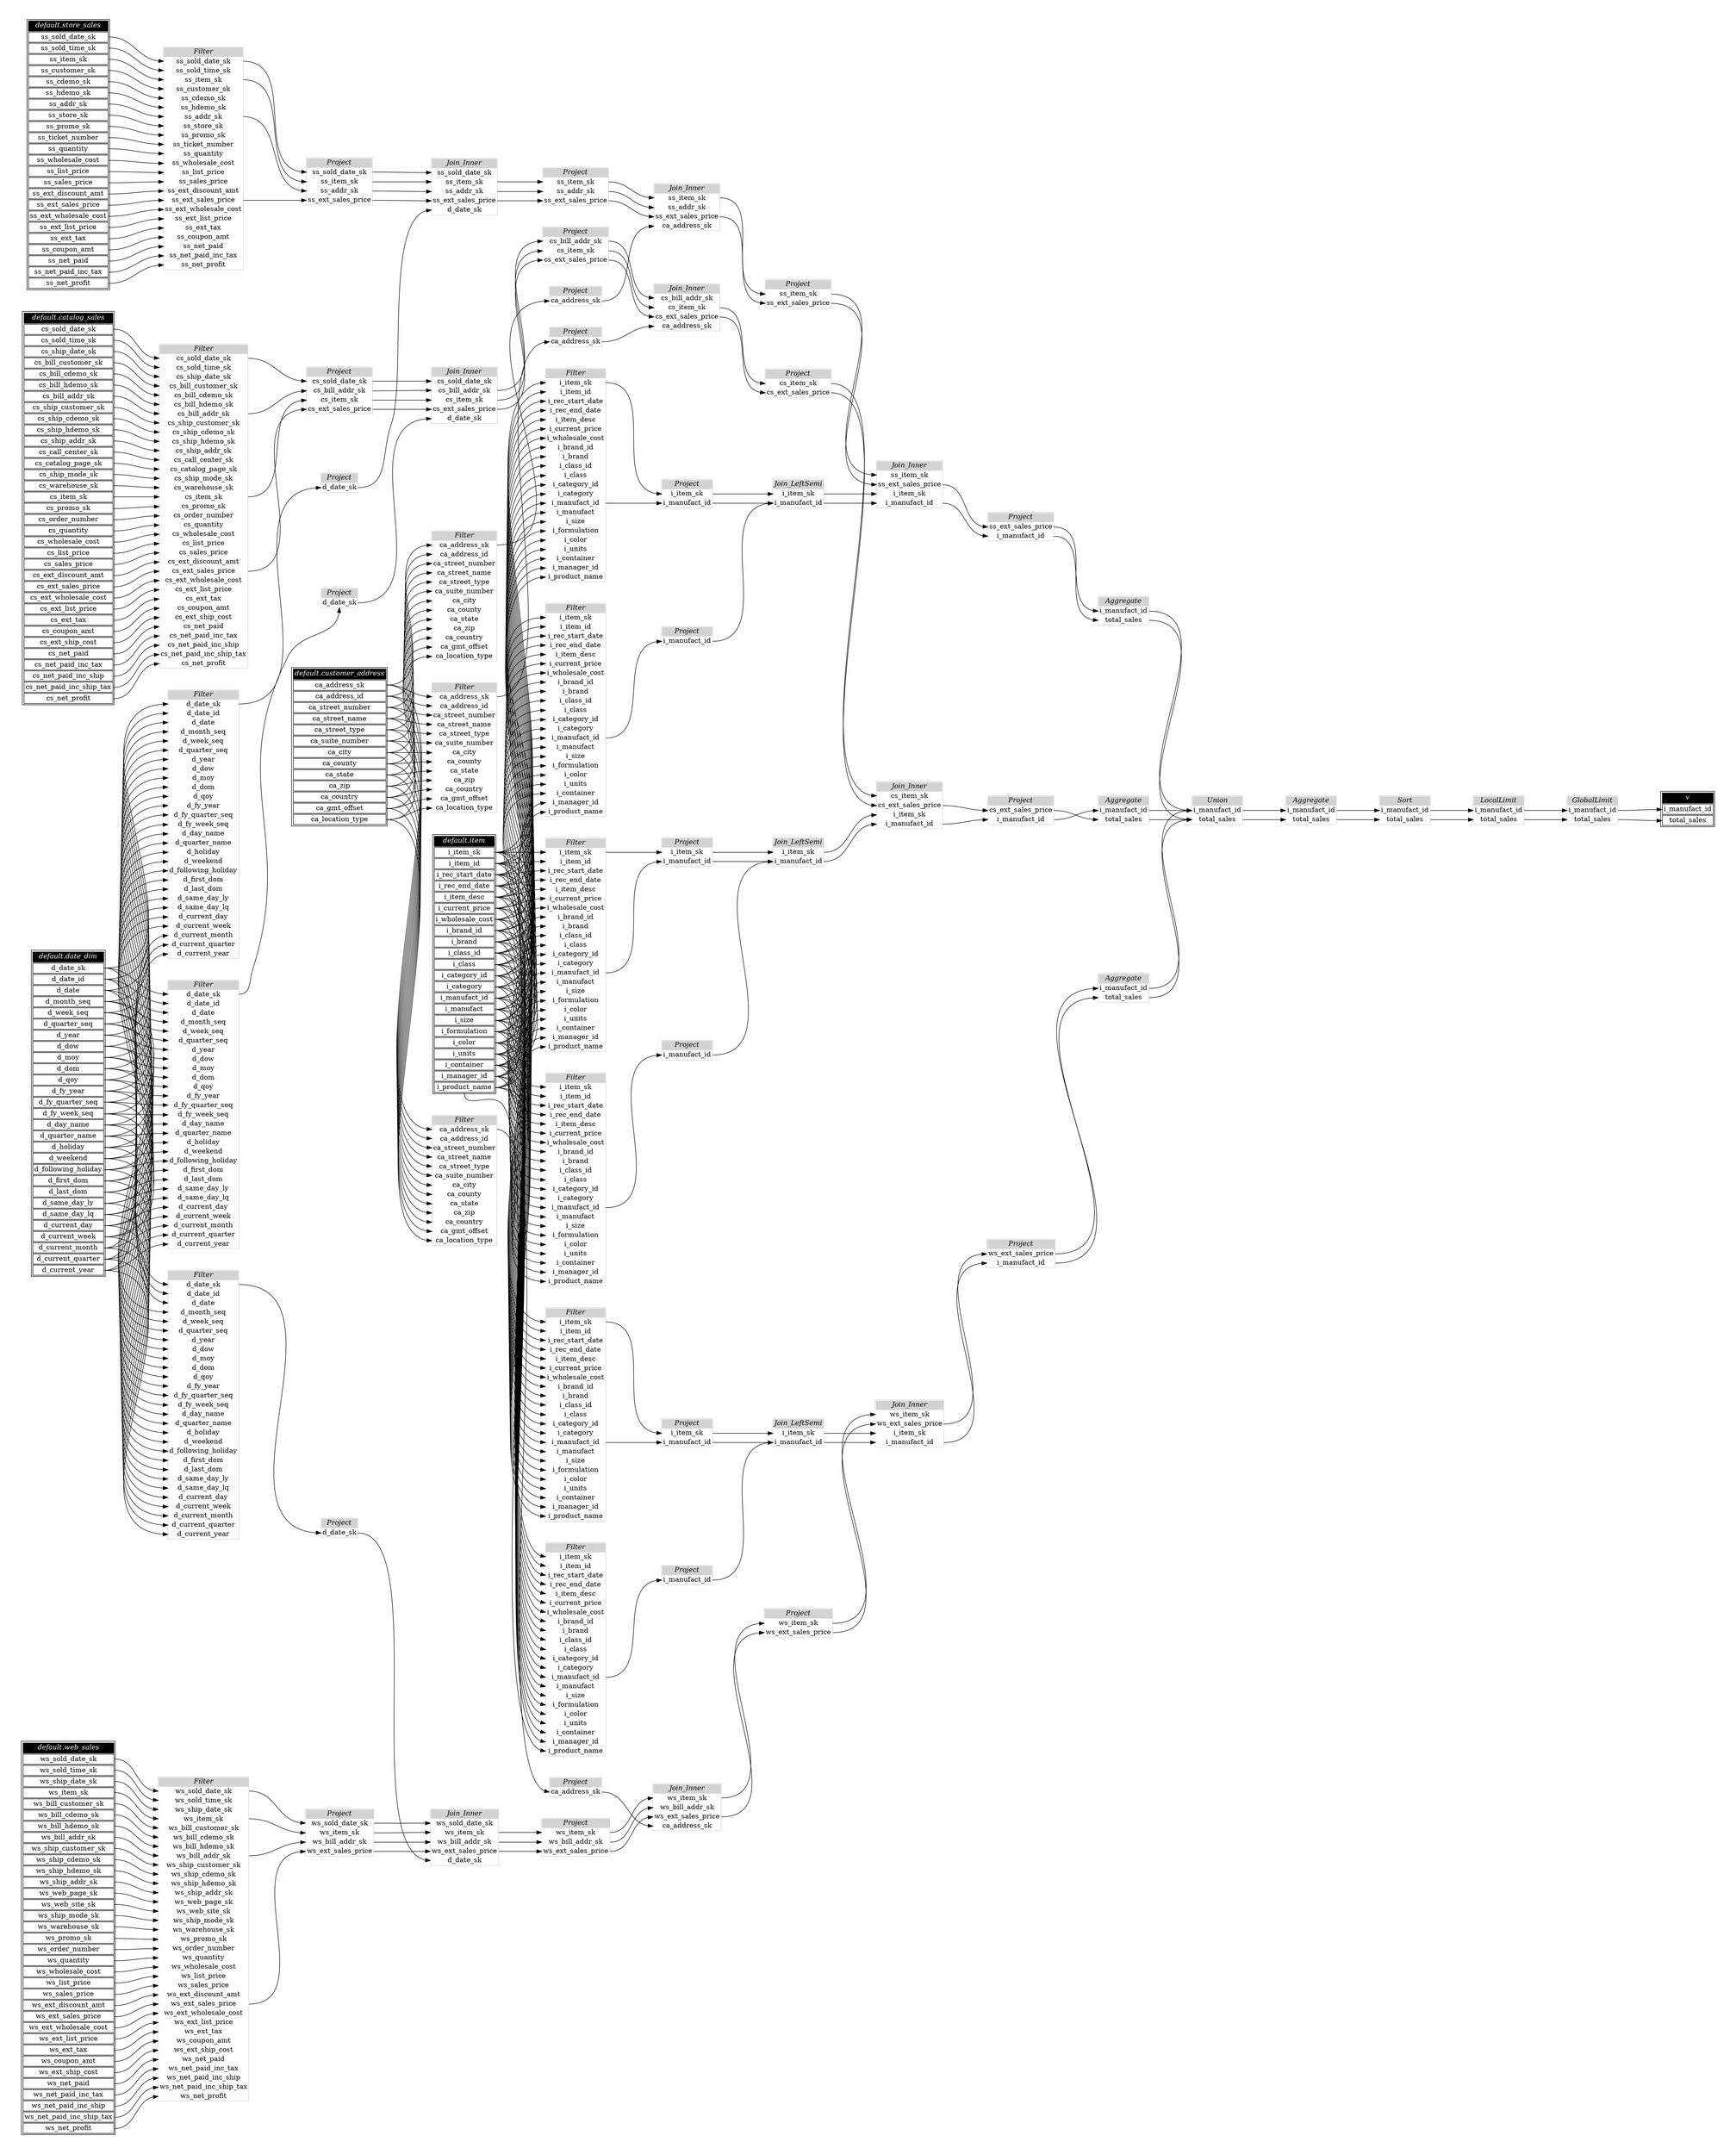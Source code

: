 // Automatically generated by TPCDSFlowTestSuite


digraph {
  graph [pad="0.5" nodesep="0.5" ranksep="1" fontname="Helvetica" rankdir=LR];
  node [shape=plaintext]

  
"Aggregate_299249b" [label=<
<table color="lightgray" border="1" cellborder="0" cellspacing="0">
  <tr><td bgcolor="lightgray" port="nodeName"><i>Aggregate</i></td></tr>
  <tr><td port="0">i_manufact_id</td></tr>
<tr><td port="1">total_sales</td></tr>
</table>>];
     

"Aggregate_4a608fe" [label=<
<table color="lightgray" border="1" cellborder="0" cellspacing="0">
  <tr><td bgcolor="lightgray" port="nodeName"><i>Aggregate</i></td></tr>
  <tr><td port="0">i_manufact_id</td></tr>
<tr><td port="1">total_sales</td></tr>
</table>>];
     

"Aggregate_63715cb" [label=<
<table color="lightgray" border="1" cellborder="0" cellspacing="0">
  <tr><td bgcolor="lightgray" port="nodeName"><i>Aggregate</i></td></tr>
  <tr><td port="0">i_manufact_id</td></tr>
<tr><td port="1">total_sales</td></tr>
</table>>];
     

"Aggregate_6eb075a" [label=<
<table color="lightgray" border="1" cellborder="0" cellspacing="0">
  <tr><td bgcolor="lightgray" port="nodeName"><i>Aggregate</i></td></tr>
  <tr><td port="0">i_manufact_id</td></tr>
<tr><td port="1">total_sales</td></tr>
</table>>];
     

"Filter_1eed784" [label=<
<table color="lightgray" border="1" cellborder="0" cellspacing="0">
  <tr><td bgcolor="lightgray" port="nodeName"><i>Filter</i></td></tr>
  <tr><td port="0">d_date_sk</td></tr>
<tr><td port="1">d_date_id</td></tr>
<tr><td port="2">d_date</td></tr>
<tr><td port="3">d_month_seq</td></tr>
<tr><td port="4">d_week_seq</td></tr>
<tr><td port="5">d_quarter_seq</td></tr>
<tr><td port="6">d_year</td></tr>
<tr><td port="7">d_dow</td></tr>
<tr><td port="8">d_moy</td></tr>
<tr><td port="9">d_dom</td></tr>
<tr><td port="10">d_qoy</td></tr>
<tr><td port="11">d_fy_year</td></tr>
<tr><td port="12">d_fy_quarter_seq</td></tr>
<tr><td port="13">d_fy_week_seq</td></tr>
<tr><td port="14">d_day_name</td></tr>
<tr><td port="15">d_quarter_name</td></tr>
<tr><td port="16">d_holiday</td></tr>
<tr><td port="17">d_weekend</td></tr>
<tr><td port="18">d_following_holiday</td></tr>
<tr><td port="19">d_first_dom</td></tr>
<tr><td port="20">d_last_dom</td></tr>
<tr><td port="21">d_same_day_ly</td></tr>
<tr><td port="22">d_same_day_lq</td></tr>
<tr><td port="23">d_current_day</td></tr>
<tr><td port="24">d_current_week</td></tr>
<tr><td port="25">d_current_month</td></tr>
<tr><td port="26">d_current_quarter</td></tr>
<tr><td port="27">d_current_year</td></tr>
</table>>];
     

"Filter_348a4cf" [label=<
<table color="lightgray" border="1" cellborder="0" cellspacing="0">
  <tr><td bgcolor="lightgray" port="nodeName"><i>Filter</i></td></tr>
  <tr><td port="0">i_item_sk</td></tr>
<tr><td port="1">i_item_id</td></tr>
<tr><td port="2">i_rec_start_date</td></tr>
<tr><td port="3">i_rec_end_date</td></tr>
<tr><td port="4">i_item_desc</td></tr>
<tr><td port="5">i_current_price</td></tr>
<tr><td port="6">i_wholesale_cost</td></tr>
<tr><td port="7">i_brand_id</td></tr>
<tr><td port="8">i_brand</td></tr>
<tr><td port="9">i_class_id</td></tr>
<tr><td port="10">i_class</td></tr>
<tr><td port="11">i_category_id</td></tr>
<tr><td port="12">i_category</td></tr>
<tr><td port="13">i_manufact_id</td></tr>
<tr><td port="14">i_manufact</td></tr>
<tr><td port="15">i_size</td></tr>
<tr><td port="16">i_formulation</td></tr>
<tr><td port="17">i_color</td></tr>
<tr><td port="18">i_units</td></tr>
<tr><td port="19">i_container</td></tr>
<tr><td port="20">i_manager_id</td></tr>
<tr><td port="21">i_product_name</td></tr>
</table>>];
     

"Filter_3fb9ca6" [label=<
<table color="lightgray" border="1" cellborder="0" cellspacing="0">
  <tr><td bgcolor="lightgray" port="nodeName"><i>Filter</i></td></tr>
  <tr><td port="0">ws_sold_date_sk</td></tr>
<tr><td port="1">ws_sold_time_sk</td></tr>
<tr><td port="2">ws_ship_date_sk</td></tr>
<tr><td port="3">ws_item_sk</td></tr>
<tr><td port="4">ws_bill_customer_sk</td></tr>
<tr><td port="5">ws_bill_cdemo_sk</td></tr>
<tr><td port="6">ws_bill_hdemo_sk</td></tr>
<tr><td port="7">ws_bill_addr_sk</td></tr>
<tr><td port="8">ws_ship_customer_sk</td></tr>
<tr><td port="9">ws_ship_cdemo_sk</td></tr>
<tr><td port="10">ws_ship_hdemo_sk</td></tr>
<tr><td port="11">ws_ship_addr_sk</td></tr>
<tr><td port="12">ws_web_page_sk</td></tr>
<tr><td port="13">ws_web_site_sk</td></tr>
<tr><td port="14">ws_ship_mode_sk</td></tr>
<tr><td port="15">ws_warehouse_sk</td></tr>
<tr><td port="16">ws_promo_sk</td></tr>
<tr><td port="17">ws_order_number</td></tr>
<tr><td port="18">ws_quantity</td></tr>
<tr><td port="19">ws_wholesale_cost</td></tr>
<tr><td port="20">ws_list_price</td></tr>
<tr><td port="21">ws_sales_price</td></tr>
<tr><td port="22">ws_ext_discount_amt</td></tr>
<tr><td port="23">ws_ext_sales_price</td></tr>
<tr><td port="24">ws_ext_wholesale_cost</td></tr>
<tr><td port="25">ws_ext_list_price</td></tr>
<tr><td port="26">ws_ext_tax</td></tr>
<tr><td port="27">ws_coupon_amt</td></tr>
<tr><td port="28">ws_ext_ship_cost</td></tr>
<tr><td port="29">ws_net_paid</td></tr>
<tr><td port="30">ws_net_paid_inc_tax</td></tr>
<tr><td port="31">ws_net_paid_inc_ship</td></tr>
<tr><td port="32">ws_net_paid_inc_ship_tax</td></tr>
<tr><td port="33">ws_net_profit</td></tr>
</table>>];
     

"Filter_6019820" [label=<
<table color="lightgray" border="1" cellborder="0" cellspacing="0">
  <tr><td bgcolor="lightgray" port="nodeName"><i>Filter</i></td></tr>
  <tr><td port="0">d_date_sk</td></tr>
<tr><td port="1">d_date_id</td></tr>
<tr><td port="2">d_date</td></tr>
<tr><td port="3">d_month_seq</td></tr>
<tr><td port="4">d_week_seq</td></tr>
<tr><td port="5">d_quarter_seq</td></tr>
<tr><td port="6">d_year</td></tr>
<tr><td port="7">d_dow</td></tr>
<tr><td port="8">d_moy</td></tr>
<tr><td port="9">d_dom</td></tr>
<tr><td port="10">d_qoy</td></tr>
<tr><td port="11">d_fy_year</td></tr>
<tr><td port="12">d_fy_quarter_seq</td></tr>
<tr><td port="13">d_fy_week_seq</td></tr>
<tr><td port="14">d_day_name</td></tr>
<tr><td port="15">d_quarter_name</td></tr>
<tr><td port="16">d_holiday</td></tr>
<tr><td port="17">d_weekend</td></tr>
<tr><td port="18">d_following_holiday</td></tr>
<tr><td port="19">d_first_dom</td></tr>
<tr><td port="20">d_last_dom</td></tr>
<tr><td port="21">d_same_day_ly</td></tr>
<tr><td port="22">d_same_day_lq</td></tr>
<tr><td port="23">d_current_day</td></tr>
<tr><td port="24">d_current_week</td></tr>
<tr><td port="25">d_current_month</td></tr>
<tr><td port="26">d_current_quarter</td></tr>
<tr><td port="27">d_current_year</td></tr>
</table>>];
     

"Filter_761e907" [label=<
<table color="lightgray" border="1" cellborder="0" cellspacing="0">
  <tr><td bgcolor="lightgray" port="nodeName"><i>Filter</i></td></tr>
  <tr><td port="0">ca_address_sk</td></tr>
<tr><td port="1">ca_address_id</td></tr>
<tr><td port="2">ca_street_number</td></tr>
<tr><td port="3">ca_street_name</td></tr>
<tr><td port="4">ca_street_type</td></tr>
<tr><td port="5">ca_suite_number</td></tr>
<tr><td port="6">ca_city</td></tr>
<tr><td port="7">ca_county</td></tr>
<tr><td port="8">ca_state</td></tr>
<tr><td port="9">ca_zip</td></tr>
<tr><td port="10">ca_country</td></tr>
<tr><td port="11">ca_gmt_offset</td></tr>
<tr><td port="12">ca_location_type</td></tr>
</table>>];
     

"Filter_7af89ec" [label=<
<table color="lightgray" border="1" cellborder="0" cellspacing="0">
  <tr><td bgcolor="lightgray" port="nodeName"><i>Filter</i></td></tr>
  <tr><td port="0">i_item_sk</td></tr>
<tr><td port="1">i_item_id</td></tr>
<tr><td port="2">i_rec_start_date</td></tr>
<tr><td port="3">i_rec_end_date</td></tr>
<tr><td port="4">i_item_desc</td></tr>
<tr><td port="5">i_current_price</td></tr>
<tr><td port="6">i_wholesale_cost</td></tr>
<tr><td port="7">i_brand_id</td></tr>
<tr><td port="8">i_brand</td></tr>
<tr><td port="9">i_class_id</td></tr>
<tr><td port="10">i_class</td></tr>
<tr><td port="11">i_category_id</td></tr>
<tr><td port="12">i_category</td></tr>
<tr><td port="13">i_manufact_id</td></tr>
<tr><td port="14">i_manufact</td></tr>
<tr><td port="15">i_size</td></tr>
<tr><td port="16">i_formulation</td></tr>
<tr><td port="17">i_color</td></tr>
<tr><td port="18">i_units</td></tr>
<tr><td port="19">i_container</td></tr>
<tr><td port="20">i_manager_id</td></tr>
<tr><td port="21">i_product_name</td></tr>
</table>>];
     

"Filter_8fd1425" [label=<
<table color="lightgray" border="1" cellborder="0" cellspacing="0">
  <tr><td bgcolor="lightgray" port="nodeName"><i>Filter</i></td></tr>
  <tr><td port="0">d_date_sk</td></tr>
<tr><td port="1">d_date_id</td></tr>
<tr><td port="2">d_date</td></tr>
<tr><td port="3">d_month_seq</td></tr>
<tr><td port="4">d_week_seq</td></tr>
<tr><td port="5">d_quarter_seq</td></tr>
<tr><td port="6">d_year</td></tr>
<tr><td port="7">d_dow</td></tr>
<tr><td port="8">d_moy</td></tr>
<tr><td port="9">d_dom</td></tr>
<tr><td port="10">d_qoy</td></tr>
<tr><td port="11">d_fy_year</td></tr>
<tr><td port="12">d_fy_quarter_seq</td></tr>
<tr><td port="13">d_fy_week_seq</td></tr>
<tr><td port="14">d_day_name</td></tr>
<tr><td port="15">d_quarter_name</td></tr>
<tr><td port="16">d_holiday</td></tr>
<tr><td port="17">d_weekend</td></tr>
<tr><td port="18">d_following_holiday</td></tr>
<tr><td port="19">d_first_dom</td></tr>
<tr><td port="20">d_last_dom</td></tr>
<tr><td port="21">d_same_day_ly</td></tr>
<tr><td port="22">d_same_day_lq</td></tr>
<tr><td port="23">d_current_day</td></tr>
<tr><td port="24">d_current_week</td></tr>
<tr><td port="25">d_current_month</td></tr>
<tr><td port="26">d_current_quarter</td></tr>
<tr><td port="27">d_current_year</td></tr>
</table>>];
     

"Filter_bac3709" [label=<
<table color="lightgray" border="1" cellborder="0" cellspacing="0">
  <tr><td bgcolor="lightgray" port="nodeName"><i>Filter</i></td></tr>
  <tr><td port="0">i_item_sk</td></tr>
<tr><td port="1">i_item_id</td></tr>
<tr><td port="2">i_rec_start_date</td></tr>
<tr><td port="3">i_rec_end_date</td></tr>
<tr><td port="4">i_item_desc</td></tr>
<tr><td port="5">i_current_price</td></tr>
<tr><td port="6">i_wholesale_cost</td></tr>
<tr><td port="7">i_brand_id</td></tr>
<tr><td port="8">i_brand</td></tr>
<tr><td port="9">i_class_id</td></tr>
<tr><td port="10">i_class</td></tr>
<tr><td port="11">i_category_id</td></tr>
<tr><td port="12">i_category</td></tr>
<tr><td port="13">i_manufact_id</td></tr>
<tr><td port="14">i_manufact</td></tr>
<tr><td port="15">i_size</td></tr>
<tr><td port="16">i_formulation</td></tr>
<tr><td port="17">i_color</td></tr>
<tr><td port="18">i_units</td></tr>
<tr><td port="19">i_container</td></tr>
<tr><td port="20">i_manager_id</td></tr>
<tr><td port="21">i_product_name</td></tr>
</table>>];
     

"Filter_c43e448" [label=<
<table color="lightgray" border="1" cellborder="0" cellspacing="0">
  <tr><td bgcolor="lightgray" port="nodeName"><i>Filter</i></td></tr>
  <tr><td port="0">cs_sold_date_sk</td></tr>
<tr><td port="1">cs_sold_time_sk</td></tr>
<tr><td port="2">cs_ship_date_sk</td></tr>
<tr><td port="3">cs_bill_customer_sk</td></tr>
<tr><td port="4">cs_bill_cdemo_sk</td></tr>
<tr><td port="5">cs_bill_hdemo_sk</td></tr>
<tr><td port="6">cs_bill_addr_sk</td></tr>
<tr><td port="7">cs_ship_customer_sk</td></tr>
<tr><td port="8">cs_ship_cdemo_sk</td></tr>
<tr><td port="9">cs_ship_hdemo_sk</td></tr>
<tr><td port="10">cs_ship_addr_sk</td></tr>
<tr><td port="11">cs_call_center_sk</td></tr>
<tr><td port="12">cs_catalog_page_sk</td></tr>
<tr><td port="13">cs_ship_mode_sk</td></tr>
<tr><td port="14">cs_warehouse_sk</td></tr>
<tr><td port="15">cs_item_sk</td></tr>
<tr><td port="16">cs_promo_sk</td></tr>
<tr><td port="17">cs_order_number</td></tr>
<tr><td port="18">cs_quantity</td></tr>
<tr><td port="19">cs_wholesale_cost</td></tr>
<tr><td port="20">cs_list_price</td></tr>
<tr><td port="21">cs_sales_price</td></tr>
<tr><td port="22">cs_ext_discount_amt</td></tr>
<tr><td port="23">cs_ext_sales_price</td></tr>
<tr><td port="24">cs_ext_wholesale_cost</td></tr>
<tr><td port="25">cs_ext_list_price</td></tr>
<tr><td port="26">cs_ext_tax</td></tr>
<tr><td port="27">cs_coupon_amt</td></tr>
<tr><td port="28">cs_ext_ship_cost</td></tr>
<tr><td port="29">cs_net_paid</td></tr>
<tr><td port="30">cs_net_paid_inc_tax</td></tr>
<tr><td port="31">cs_net_paid_inc_ship</td></tr>
<tr><td port="32">cs_net_paid_inc_ship_tax</td></tr>
<tr><td port="33">cs_net_profit</td></tr>
</table>>];
     

"Filter_c553f48" [label=<
<table color="lightgray" border="1" cellborder="0" cellspacing="0">
  <tr><td bgcolor="lightgray" port="nodeName"><i>Filter</i></td></tr>
  <tr><td port="0">i_item_sk</td></tr>
<tr><td port="1">i_item_id</td></tr>
<tr><td port="2">i_rec_start_date</td></tr>
<tr><td port="3">i_rec_end_date</td></tr>
<tr><td port="4">i_item_desc</td></tr>
<tr><td port="5">i_current_price</td></tr>
<tr><td port="6">i_wholesale_cost</td></tr>
<tr><td port="7">i_brand_id</td></tr>
<tr><td port="8">i_brand</td></tr>
<tr><td port="9">i_class_id</td></tr>
<tr><td port="10">i_class</td></tr>
<tr><td port="11">i_category_id</td></tr>
<tr><td port="12">i_category</td></tr>
<tr><td port="13">i_manufact_id</td></tr>
<tr><td port="14">i_manufact</td></tr>
<tr><td port="15">i_size</td></tr>
<tr><td port="16">i_formulation</td></tr>
<tr><td port="17">i_color</td></tr>
<tr><td port="18">i_units</td></tr>
<tr><td port="19">i_container</td></tr>
<tr><td port="20">i_manager_id</td></tr>
<tr><td port="21">i_product_name</td></tr>
</table>>];
     

"Filter_c970986" [label=<
<table color="lightgray" border="1" cellborder="0" cellspacing="0">
  <tr><td bgcolor="lightgray" port="nodeName"><i>Filter</i></td></tr>
  <tr><td port="0">i_item_sk</td></tr>
<tr><td port="1">i_item_id</td></tr>
<tr><td port="2">i_rec_start_date</td></tr>
<tr><td port="3">i_rec_end_date</td></tr>
<tr><td port="4">i_item_desc</td></tr>
<tr><td port="5">i_current_price</td></tr>
<tr><td port="6">i_wholesale_cost</td></tr>
<tr><td port="7">i_brand_id</td></tr>
<tr><td port="8">i_brand</td></tr>
<tr><td port="9">i_class_id</td></tr>
<tr><td port="10">i_class</td></tr>
<tr><td port="11">i_category_id</td></tr>
<tr><td port="12">i_category</td></tr>
<tr><td port="13">i_manufact_id</td></tr>
<tr><td port="14">i_manufact</td></tr>
<tr><td port="15">i_size</td></tr>
<tr><td port="16">i_formulation</td></tr>
<tr><td port="17">i_color</td></tr>
<tr><td port="18">i_units</td></tr>
<tr><td port="19">i_container</td></tr>
<tr><td port="20">i_manager_id</td></tr>
<tr><td port="21">i_product_name</td></tr>
</table>>];
     

"Filter_cf7aa7f" [label=<
<table color="lightgray" border="1" cellborder="0" cellspacing="0">
  <tr><td bgcolor="lightgray" port="nodeName"><i>Filter</i></td></tr>
  <tr><td port="0">ss_sold_date_sk</td></tr>
<tr><td port="1">ss_sold_time_sk</td></tr>
<tr><td port="2">ss_item_sk</td></tr>
<tr><td port="3">ss_customer_sk</td></tr>
<tr><td port="4">ss_cdemo_sk</td></tr>
<tr><td port="5">ss_hdemo_sk</td></tr>
<tr><td port="6">ss_addr_sk</td></tr>
<tr><td port="7">ss_store_sk</td></tr>
<tr><td port="8">ss_promo_sk</td></tr>
<tr><td port="9">ss_ticket_number</td></tr>
<tr><td port="10">ss_quantity</td></tr>
<tr><td port="11">ss_wholesale_cost</td></tr>
<tr><td port="12">ss_list_price</td></tr>
<tr><td port="13">ss_sales_price</td></tr>
<tr><td port="14">ss_ext_discount_amt</td></tr>
<tr><td port="15">ss_ext_sales_price</td></tr>
<tr><td port="16">ss_ext_wholesale_cost</td></tr>
<tr><td port="17">ss_ext_list_price</td></tr>
<tr><td port="18">ss_ext_tax</td></tr>
<tr><td port="19">ss_coupon_amt</td></tr>
<tr><td port="20">ss_net_paid</td></tr>
<tr><td port="21">ss_net_paid_inc_tax</td></tr>
<tr><td port="22">ss_net_profit</td></tr>
</table>>];
     

"Filter_db0778c" [label=<
<table color="lightgray" border="1" cellborder="0" cellspacing="0">
  <tr><td bgcolor="lightgray" port="nodeName"><i>Filter</i></td></tr>
  <tr><td port="0">ca_address_sk</td></tr>
<tr><td port="1">ca_address_id</td></tr>
<tr><td port="2">ca_street_number</td></tr>
<tr><td port="3">ca_street_name</td></tr>
<tr><td port="4">ca_street_type</td></tr>
<tr><td port="5">ca_suite_number</td></tr>
<tr><td port="6">ca_city</td></tr>
<tr><td port="7">ca_county</td></tr>
<tr><td port="8">ca_state</td></tr>
<tr><td port="9">ca_zip</td></tr>
<tr><td port="10">ca_country</td></tr>
<tr><td port="11">ca_gmt_offset</td></tr>
<tr><td port="12">ca_location_type</td></tr>
</table>>];
     

"Filter_e0be1e2" [label=<
<table color="lightgray" border="1" cellborder="0" cellspacing="0">
  <tr><td bgcolor="lightgray" port="nodeName"><i>Filter</i></td></tr>
  <tr><td port="0">ca_address_sk</td></tr>
<tr><td port="1">ca_address_id</td></tr>
<tr><td port="2">ca_street_number</td></tr>
<tr><td port="3">ca_street_name</td></tr>
<tr><td port="4">ca_street_type</td></tr>
<tr><td port="5">ca_suite_number</td></tr>
<tr><td port="6">ca_city</td></tr>
<tr><td port="7">ca_county</td></tr>
<tr><td port="8">ca_state</td></tr>
<tr><td port="9">ca_zip</td></tr>
<tr><td port="10">ca_country</td></tr>
<tr><td port="11">ca_gmt_offset</td></tr>
<tr><td port="12">ca_location_type</td></tr>
</table>>];
     

"Filter_eb661f8" [label=<
<table color="lightgray" border="1" cellborder="0" cellspacing="0">
  <tr><td bgcolor="lightgray" port="nodeName"><i>Filter</i></td></tr>
  <tr><td port="0">i_item_sk</td></tr>
<tr><td port="1">i_item_id</td></tr>
<tr><td port="2">i_rec_start_date</td></tr>
<tr><td port="3">i_rec_end_date</td></tr>
<tr><td port="4">i_item_desc</td></tr>
<tr><td port="5">i_current_price</td></tr>
<tr><td port="6">i_wholesale_cost</td></tr>
<tr><td port="7">i_brand_id</td></tr>
<tr><td port="8">i_brand</td></tr>
<tr><td port="9">i_class_id</td></tr>
<tr><td port="10">i_class</td></tr>
<tr><td port="11">i_category_id</td></tr>
<tr><td port="12">i_category</td></tr>
<tr><td port="13">i_manufact_id</td></tr>
<tr><td port="14">i_manufact</td></tr>
<tr><td port="15">i_size</td></tr>
<tr><td port="16">i_formulation</td></tr>
<tr><td port="17">i_color</td></tr>
<tr><td port="18">i_units</td></tr>
<tr><td port="19">i_container</td></tr>
<tr><td port="20">i_manager_id</td></tr>
<tr><td port="21">i_product_name</td></tr>
</table>>];
     

"GlobalLimit_ee9bef6" [label=<
<table color="lightgray" border="1" cellborder="0" cellspacing="0">
  <tr><td bgcolor="lightgray" port="nodeName"><i>GlobalLimit</i></td></tr>
  <tr><td port="0">i_manufact_id</td></tr>
<tr><td port="1">total_sales</td></tr>
</table>>];
     

"Join_Inner_51031aa" [label=<
<table color="lightgray" border="1" cellborder="0" cellspacing="0">
  <tr><td bgcolor="lightgray" port="nodeName"><i>Join_Inner</i></td></tr>
  <tr><td port="0">ws_item_sk</td></tr>
<tr><td port="1">ws_bill_addr_sk</td></tr>
<tr><td port="2">ws_ext_sales_price</td></tr>
<tr><td port="3">ca_address_sk</td></tr>
</table>>];
     

"Join_Inner_5772efc" [label=<
<table color="lightgray" border="1" cellborder="0" cellspacing="0">
  <tr><td bgcolor="lightgray" port="nodeName"><i>Join_Inner</i></td></tr>
  <tr><td port="0">ss_item_sk</td></tr>
<tr><td port="1">ss_addr_sk</td></tr>
<tr><td port="2">ss_ext_sales_price</td></tr>
<tr><td port="3">ca_address_sk</td></tr>
</table>>];
     

"Join_Inner_7546dc8" [label=<
<table color="lightgray" border="1" cellborder="0" cellspacing="0">
  <tr><td bgcolor="lightgray" port="nodeName"><i>Join_Inner</i></td></tr>
  <tr><td port="0">ss_item_sk</td></tr>
<tr><td port="1">ss_ext_sales_price</td></tr>
<tr><td port="2">i_item_sk</td></tr>
<tr><td port="3">i_manufact_id</td></tr>
</table>>];
     

"Join_Inner_8090805" [label=<
<table color="lightgray" border="1" cellborder="0" cellspacing="0">
  <tr><td bgcolor="lightgray" port="nodeName"><i>Join_Inner</i></td></tr>
  <tr><td port="0">cs_bill_addr_sk</td></tr>
<tr><td port="1">cs_item_sk</td></tr>
<tr><td port="2">cs_ext_sales_price</td></tr>
<tr><td port="3">ca_address_sk</td></tr>
</table>>];
     

"Join_Inner_9235be8" [label=<
<table color="lightgray" border="1" cellborder="0" cellspacing="0">
  <tr><td bgcolor="lightgray" port="nodeName"><i>Join_Inner</i></td></tr>
  <tr><td port="0">ws_item_sk</td></tr>
<tr><td port="1">ws_ext_sales_price</td></tr>
<tr><td port="2">i_item_sk</td></tr>
<tr><td port="3">i_manufact_id</td></tr>
</table>>];
     

"Join_Inner_bbecf4c" [label=<
<table color="lightgray" border="1" cellborder="0" cellspacing="0">
  <tr><td bgcolor="lightgray" port="nodeName"><i>Join_Inner</i></td></tr>
  <tr><td port="0">cs_sold_date_sk</td></tr>
<tr><td port="1">cs_bill_addr_sk</td></tr>
<tr><td port="2">cs_item_sk</td></tr>
<tr><td port="3">cs_ext_sales_price</td></tr>
<tr><td port="4">d_date_sk</td></tr>
</table>>];
     

"Join_Inner_cb40c76" [label=<
<table color="lightgray" border="1" cellborder="0" cellspacing="0">
  <tr><td bgcolor="lightgray" port="nodeName"><i>Join_Inner</i></td></tr>
  <tr><td port="0">ss_sold_date_sk</td></tr>
<tr><td port="1">ss_item_sk</td></tr>
<tr><td port="2">ss_addr_sk</td></tr>
<tr><td port="3">ss_ext_sales_price</td></tr>
<tr><td port="4">d_date_sk</td></tr>
</table>>];
     

"Join_Inner_f49ce0f" [label=<
<table color="lightgray" border="1" cellborder="0" cellspacing="0">
  <tr><td bgcolor="lightgray" port="nodeName"><i>Join_Inner</i></td></tr>
  <tr><td port="0">cs_item_sk</td></tr>
<tr><td port="1">cs_ext_sales_price</td></tr>
<tr><td port="2">i_item_sk</td></tr>
<tr><td port="3">i_manufact_id</td></tr>
</table>>];
     

"Join_Inner_fa1312c" [label=<
<table color="lightgray" border="1" cellborder="0" cellspacing="0">
  <tr><td bgcolor="lightgray" port="nodeName"><i>Join_Inner</i></td></tr>
  <tr><td port="0">ws_sold_date_sk</td></tr>
<tr><td port="1">ws_item_sk</td></tr>
<tr><td port="2">ws_bill_addr_sk</td></tr>
<tr><td port="3">ws_ext_sales_price</td></tr>
<tr><td port="4">d_date_sk</td></tr>
</table>>];
     

"Join_LeftSemi_44c40b7" [label=<
<table color="lightgray" border="1" cellborder="0" cellspacing="0">
  <tr><td bgcolor="lightgray" port="nodeName"><i>Join_LeftSemi</i></td></tr>
  <tr><td port="0">i_item_sk</td></tr>
<tr><td port="1">i_manufact_id</td></tr>
</table>>];
     

"Join_LeftSemi_547d1c5" [label=<
<table color="lightgray" border="1" cellborder="0" cellspacing="0">
  <tr><td bgcolor="lightgray" port="nodeName"><i>Join_LeftSemi</i></td></tr>
  <tr><td port="0">i_item_sk</td></tr>
<tr><td port="1">i_manufact_id</td></tr>
</table>>];
     

"Join_LeftSemi_97ebe32" [label=<
<table color="lightgray" border="1" cellborder="0" cellspacing="0">
  <tr><td bgcolor="lightgray" port="nodeName"><i>Join_LeftSemi</i></td></tr>
  <tr><td port="0">i_item_sk</td></tr>
<tr><td port="1">i_manufact_id</td></tr>
</table>>];
     

"LocalLimit_646fccb" [label=<
<table color="lightgray" border="1" cellborder="0" cellspacing="0">
  <tr><td bgcolor="lightgray" port="nodeName"><i>LocalLimit</i></td></tr>
  <tr><td port="0">i_manufact_id</td></tr>
<tr><td port="1">total_sales</td></tr>
</table>>];
     

"Project_00a1c5f" [label=<
<table color="lightgray" border="1" cellborder="0" cellspacing="0">
  <tr><td bgcolor="lightgray" port="nodeName"><i>Project</i></td></tr>
  <tr><td port="0">i_manufact_id</td></tr>
</table>>];
     

"Project_0408531" [label=<
<table color="lightgray" border="1" cellborder="0" cellspacing="0">
  <tr><td bgcolor="lightgray" port="nodeName"><i>Project</i></td></tr>
  <tr><td port="0">ca_address_sk</td></tr>
</table>>];
     

"Project_09f1e27" [label=<
<table color="lightgray" border="1" cellborder="0" cellspacing="0">
  <tr><td bgcolor="lightgray" port="nodeName"><i>Project</i></td></tr>
  <tr><td port="0">ss_item_sk</td></tr>
<tr><td port="1">ss_addr_sk</td></tr>
<tr><td port="2">ss_ext_sales_price</td></tr>
</table>>];
     

"Project_137fc1f" [label=<
<table color="lightgray" border="1" cellborder="0" cellspacing="0">
  <tr><td bgcolor="lightgray" port="nodeName"><i>Project</i></td></tr>
  <tr><td port="0">i_item_sk</td></tr>
<tr><td port="1">i_manufact_id</td></tr>
</table>>];
     

"Project_1a2c732" [label=<
<table color="lightgray" border="1" cellborder="0" cellspacing="0">
  <tr><td bgcolor="lightgray" port="nodeName"><i>Project</i></td></tr>
  <tr><td port="0">ss_item_sk</td></tr>
<tr><td port="1">ss_ext_sales_price</td></tr>
</table>>];
     

"Project_21e58a2" [label=<
<table color="lightgray" border="1" cellborder="0" cellspacing="0">
  <tr><td bgcolor="lightgray" port="nodeName"><i>Project</i></td></tr>
  <tr><td port="0">ws_sold_date_sk</td></tr>
<tr><td port="1">ws_item_sk</td></tr>
<tr><td port="2">ws_bill_addr_sk</td></tr>
<tr><td port="3">ws_ext_sales_price</td></tr>
</table>>];
     

"Project_237e716" [label=<
<table color="lightgray" border="1" cellborder="0" cellspacing="0">
  <tr><td bgcolor="lightgray" port="nodeName"><i>Project</i></td></tr>
  <tr><td port="0">i_item_sk</td></tr>
<tr><td port="1">i_manufact_id</td></tr>
</table>>];
     

"Project_28c29dc" [label=<
<table color="lightgray" border="1" cellborder="0" cellspacing="0">
  <tr><td bgcolor="lightgray" port="nodeName"><i>Project</i></td></tr>
  <tr><td port="0">cs_ext_sales_price</td></tr>
<tr><td port="1">i_manufact_id</td></tr>
</table>>];
     

"Project_2c4115f" [label=<
<table color="lightgray" border="1" cellborder="0" cellspacing="0">
  <tr><td bgcolor="lightgray" port="nodeName"><i>Project</i></td></tr>
  <tr><td port="0">ws_item_sk</td></tr>
<tr><td port="1">ws_bill_addr_sk</td></tr>
<tr><td port="2">ws_ext_sales_price</td></tr>
</table>>];
     

"Project_413466c" [label=<
<table color="lightgray" border="1" cellborder="0" cellspacing="0">
  <tr><td bgcolor="lightgray" port="nodeName"><i>Project</i></td></tr>
  <tr><td port="0">ca_address_sk</td></tr>
</table>>];
     

"Project_6180d2a" [label=<
<table color="lightgray" border="1" cellborder="0" cellspacing="0">
  <tr><td bgcolor="lightgray" port="nodeName"><i>Project</i></td></tr>
  <tr><td port="0">ss_ext_sales_price</td></tr>
<tr><td port="1">i_manufact_id</td></tr>
</table>>];
     

"Project_68cfef9" [label=<
<table color="lightgray" border="1" cellborder="0" cellspacing="0">
  <tr><td bgcolor="lightgray" port="nodeName"><i>Project</i></td></tr>
  <tr><td port="0">ca_address_sk</td></tr>
</table>>];
     

"Project_88bf6e9" [label=<
<table color="lightgray" border="1" cellborder="0" cellspacing="0">
  <tr><td bgcolor="lightgray" port="nodeName"><i>Project</i></td></tr>
  <tr><td port="0">i_manufact_id</td></tr>
</table>>];
     

"Project_93469a0" [label=<
<table color="lightgray" border="1" cellborder="0" cellspacing="0">
  <tr><td bgcolor="lightgray" port="nodeName"><i>Project</i></td></tr>
  <tr><td port="0">cs_sold_date_sk</td></tr>
<tr><td port="1">cs_bill_addr_sk</td></tr>
<tr><td port="2">cs_item_sk</td></tr>
<tr><td port="3">cs_ext_sales_price</td></tr>
</table>>];
     

"Project_ad51ed2" [label=<
<table color="lightgray" border="1" cellborder="0" cellspacing="0">
  <tr><td bgcolor="lightgray" port="nodeName"><i>Project</i></td></tr>
  <tr><td port="0">ws_item_sk</td></tr>
<tr><td port="1">ws_ext_sales_price</td></tr>
</table>>];
     

"Project_ad8a3a7" [label=<
<table color="lightgray" border="1" cellborder="0" cellspacing="0">
  <tr><td bgcolor="lightgray" port="nodeName"><i>Project</i></td></tr>
  <tr><td port="0">ss_sold_date_sk</td></tr>
<tr><td port="1">ss_item_sk</td></tr>
<tr><td port="2">ss_addr_sk</td></tr>
<tr><td port="3">ss_ext_sales_price</td></tr>
</table>>];
     

"Project_c16c32f" [label=<
<table color="lightgray" border="1" cellborder="0" cellspacing="0">
  <tr><td bgcolor="lightgray" port="nodeName"><i>Project</i></td></tr>
  <tr><td port="0">d_date_sk</td></tr>
</table>>];
     

"Project_cb9bed0" [label=<
<table color="lightgray" border="1" cellborder="0" cellspacing="0">
  <tr><td bgcolor="lightgray" port="nodeName"><i>Project</i></td></tr>
  <tr><td port="0">d_date_sk</td></tr>
</table>>];
     

"Project_cc41e61" [label=<
<table color="lightgray" border="1" cellborder="0" cellspacing="0">
  <tr><td bgcolor="lightgray" port="nodeName"><i>Project</i></td></tr>
  <tr><td port="0">i_manufact_id</td></tr>
</table>>];
     

"Project_ce52af3" [label=<
<table color="lightgray" border="1" cellborder="0" cellspacing="0">
  <tr><td bgcolor="lightgray" port="nodeName"><i>Project</i></td></tr>
  <tr><td port="0">cs_bill_addr_sk</td></tr>
<tr><td port="1">cs_item_sk</td></tr>
<tr><td port="2">cs_ext_sales_price</td></tr>
</table>>];
     

"Project_d23e1a6" [label=<
<table color="lightgray" border="1" cellborder="0" cellspacing="0">
  <tr><td bgcolor="lightgray" port="nodeName"><i>Project</i></td></tr>
  <tr><td port="0">d_date_sk</td></tr>
</table>>];
     

"Project_dcb294f" [label=<
<table color="lightgray" border="1" cellborder="0" cellspacing="0">
  <tr><td bgcolor="lightgray" port="nodeName"><i>Project</i></td></tr>
  <tr><td port="0">ws_ext_sales_price</td></tr>
<tr><td port="1">i_manufact_id</td></tr>
</table>>];
     

"Project_ea82dd2" [label=<
<table color="lightgray" border="1" cellborder="0" cellspacing="0">
  <tr><td bgcolor="lightgray" port="nodeName"><i>Project</i></td></tr>
  <tr><td port="0">cs_item_sk</td></tr>
<tr><td port="1">cs_ext_sales_price</td></tr>
</table>>];
     

"Project_f518573" [label=<
<table color="lightgray" border="1" cellborder="0" cellspacing="0">
  <tr><td bgcolor="lightgray" port="nodeName"><i>Project</i></td></tr>
  <tr><td port="0">i_item_sk</td></tr>
<tr><td port="1">i_manufact_id</td></tr>
</table>>];
     

"Sort_9d4cc0f" [label=<
<table color="lightgray" border="1" cellborder="0" cellspacing="0">
  <tr><td bgcolor="lightgray" port="nodeName"><i>Sort</i></td></tr>
  <tr><td port="0">i_manufact_id</td></tr>
<tr><td port="1">total_sales</td></tr>
</table>>];
     

"Union_143a70f" [label=<
<table color="lightgray" border="1" cellborder="0" cellspacing="0">
  <tr><td bgcolor="lightgray" port="nodeName"><i>Union</i></td></tr>
  <tr><td port="0">i_manufact_id</td></tr>
<tr><td port="1">total_sales</td></tr>
</table>>];
     

"default.catalog_sales" [color="black" label=<
<table>
  <tr><td bgcolor="black" port="nodeName"><i><font color="white">default.catalog_sales</font></i></td></tr>
  <tr><td port="0">cs_sold_date_sk</td></tr>
<tr><td port="1">cs_sold_time_sk</td></tr>
<tr><td port="2">cs_ship_date_sk</td></tr>
<tr><td port="3">cs_bill_customer_sk</td></tr>
<tr><td port="4">cs_bill_cdemo_sk</td></tr>
<tr><td port="5">cs_bill_hdemo_sk</td></tr>
<tr><td port="6">cs_bill_addr_sk</td></tr>
<tr><td port="7">cs_ship_customer_sk</td></tr>
<tr><td port="8">cs_ship_cdemo_sk</td></tr>
<tr><td port="9">cs_ship_hdemo_sk</td></tr>
<tr><td port="10">cs_ship_addr_sk</td></tr>
<tr><td port="11">cs_call_center_sk</td></tr>
<tr><td port="12">cs_catalog_page_sk</td></tr>
<tr><td port="13">cs_ship_mode_sk</td></tr>
<tr><td port="14">cs_warehouse_sk</td></tr>
<tr><td port="15">cs_item_sk</td></tr>
<tr><td port="16">cs_promo_sk</td></tr>
<tr><td port="17">cs_order_number</td></tr>
<tr><td port="18">cs_quantity</td></tr>
<tr><td port="19">cs_wholesale_cost</td></tr>
<tr><td port="20">cs_list_price</td></tr>
<tr><td port="21">cs_sales_price</td></tr>
<tr><td port="22">cs_ext_discount_amt</td></tr>
<tr><td port="23">cs_ext_sales_price</td></tr>
<tr><td port="24">cs_ext_wholesale_cost</td></tr>
<tr><td port="25">cs_ext_list_price</td></tr>
<tr><td port="26">cs_ext_tax</td></tr>
<tr><td port="27">cs_coupon_amt</td></tr>
<tr><td port="28">cs_ext_ship_cost</td></tr>
<tr><td port="29">cs_net_paid</td></tr>
<tr><td port="30">cs_net_paid_inc_tax</td></tr>
<tr><td port="31">cs_net_paid_inc_ship</td></tr>
<tr><td port="32">cs_net_paid_inc_ship_tax</td></tr>
<tr><td port="33">cs_net_profit</td></tr>
</table>>];
     

"default.customer_address" [color="black" label=<
<table>
  <tr><td bgcolor="black" port="nodeName"><i><font color="white">default.customer_address</font></i></td></tr>
  <tr><td port="0">ca_address_sk</td></tr>
<tr><td port="1">ca_address_id</td></tr>
<tr><td port="2">ca_street_number</td></tr>
<tr><td port="3">ca_street_name</td></tr>
<tr><td port="4">ca_street_type</td></tr>
<tr><td port="5">ca_suite_number</td></tr>
<tr><td port="6">ca_city</td></tr>
<tr><td port="7">ca_county</td></tr>
<tr><td port="8">ca_state</td></tr>
<tr><td port="9">ca_zip</td></tr>
<tr><td port="10">ca_country</td></tr>
<tr><td port="11">ca_gmt_offset</td></tr>
<tr><td port="12">ca_location_type</td></tr>
</table>>];
     

"default.date_dim" [color="black" label=<
<table>
  <tr><td bgcolor="black" port="nodeName"><i><font color="white">default.date_dim</font></i></td></tr>
  <tr><td port="0">d_date_sk</td></tr>
<tr><td port="1">d_date_id</td></tr>
<tr><td port="2">d_date</td></tr>
<tr><td port="3">d_month_seq</td></tr>
<tr><td port="4">d_week_seq</td></tr>
<tr><td port="5">d_quarter_seq</td></tr>
<tr><td port="6">d_year</td></tr>
<tr><td port="7">d_dow</td></tr>
<tr><td port="8">d_moy</td></tr>
<tr><td port="9">d_dom</td></tr>
<tr><td port="10">d_qoy</td></tr>
<tr><td port="11">d_fy_year</td></tr>
<tr><td port="12">d_fy_quarter_seq</td></tr>
<tr><td port="13">d_fy_week_seq</td></tr>
<tr><td port="14">d_day_name</td></tr>
<tr><td port="15">d_quarter_name</td></tr>
<tr><td port="16">d_holiday</td></tr>
<tr><td port="17">d_weekend</td></tr>
<tr><td port="18">d_following_holiday</td></tr>
<tr><td port="19">d_first_dom</td></tr>
<tr><td port="20">d_last_dom</td></tr>
<tr><td port="21">d_same_day_ly</td></tr>
<tr><td port="22">d_same_day_lq</td></tr>
<tr><td port="23">d_current_day</td></tr>
<tr><td port="24">d_current_week</td></tr>
<tr><td port="25">d_current_month</td></tr>
<tr><td port="26">d_current_quarter</td></tr>
<tr><td port="27">d_current_year</td></tr>
</table>>];
     

"default.item" [color="black" label=<
<table>
  <tr><td bgcolor="black" port="nodeName"><i><font color="white">default.item</font></i></td></tr>
  <tr><td port="0">i_item_sk</td></tr>
<tr><td port="1">i_item_id</td></tr>
<tr><td port="2">i_rec_start_date</td></tr>
<tr><td port="3">i_rec_end_date</td></tr>
<tr><td port="4">i_item_desc</td></tr>
<tr><td port="5">i_current_price</td></tr>
<tr><td port="6">i_wholesale_cost</td></tr>
<tr><td port="7">i_brand_id</td></tr>
<tr><td port="8">i_brand</td></tr>
<tr><td port="9">i_class_id</td></tr>
<tr><td port="10">i_class</td></tr>
<tr><td port="11">i_category_id</td></tr>
<tr><td port="12">i_category</td></tr>
<tr><td port="13">i_manufact_id</td></tr>
<tr><td port="14">i_manufact</td></tr>
<tr><td port="15">i_size</td></tr>
<tr><td port="16">i_formulation</td></tr>
<tr><td port="17">i_color</td></tr>
<tr><td port="18">i_units</td></tr>
<tr><td port="19">i_container</td></tr>
<tr><td port="20">i_manager_id</td></tr>
<tr><td port="21">i_product_name</td></tr>
</table>>];
     

"default.store_sales" [color="black" label=<
<table>
  <tr><td bgcolor="black" port="nodeName"><i><font color="white">default.store_sales</font></i></td></tr>
  <tr><td port="0">ss_sold_date_sk</td></tr>
<tr><td port="1">ss_sold_time_sk</td></tr>
<tr><td port="2">ss_item_sk</td></tr>
<tr><td port="3">ss_customer_sk</td></tr>
<tr><td port="4">ss_cdemo_sk</td></tr>
<tr><td port="5">ss_hdemo_sk</td></tr>
<tr><td port="6">ss_addr_sk</td></tr>
<tr><td port="7">ss_store_sk</td></tr>
<tr><td port="8">ss_promo_sk</td></tr>
<tr><td port="9">ss_ticket_number</td></tr>
<tr><td port="10">ss_quantity</td></tr>
<tr><td port="11">ss_wholesale_cost</td></tr>
<tr><td port="12">ss_list_price</td></tr>
<tr><td port="13">ss_sales_price</td></tr>
<tr><td port="14">ss_ext_discount_amt</td></tr>
<tr><td port="15">ss_ext_sales_price</td></tr>
<tr><td port="16">ss_ext_wholesale_cost</td></tr>
<tr><td port="17">ss_ext_list_price</td></tr>
<tr><td port="18">ss_ext_tax</td></tr>
<tr><td port="19">ss_coupon_amt</td></tr>
<tr><td port="20">ss_net_paid</td></tr>
<tr><td port="21">ss_net_paid_inc_tax</td></tr>
<tr><td port="22">ss_net_profit</td></tr>
</table>>];
     

"default.web_sales" [color="black" label=<
<table>
  <tr><td bgcolor="black" port="nodeName"><i><font color="white">default.web_sales</font></i></td></tr>
  <tr><td port="0">ws_sold_date_sk</td></tr>
<tr><td port="1">ws_sold_time_sk</td></tr>
<tr><td port="2">ws_ship_date_sk</td></tr>
<tr><td port="3">ws_item_sk</td></tr>
<tr><td port="4">ws_bill_customer_sk</td></tr>
<tr><td port="5">ws_bill_cdemo_sk</td></tr>
<tr><td port="6">ws_bill_hdemo_sk</td></tr>
<tr><td port="7">ws_bill_addr_sk</td></tr>
<tr><td port="8">ws_ship_customer_sk</td></tr>
<tr><td port="9">ws_ship_cdemo_sk</td></tr>
<tr><td port="10">ws_ship_hdemo_sk</td></tr>
<tr><td port="11">ws_ship_addr_sk</td></tr>
<tr><td port="12">ws_web_page_sk</td></tr>
<tr><td port="13">ws_web_site_sk</td></tr>
<tr><td port="14">ws_ship_mode_sk</td></tr>
<tr><td port="15">ws_warehouse_sk</td></tr>
<tr><td port="16">ws_promo_sk</td></tr>
<tr><td port="17">ws_order_number</td></tr>
<tr><td port="18">ws_quantity</td></tr>
<tr><td port="19">ws_wholesale_cost</td></tr>
<tr><td port="20">ws_list_price</td></tr>
<tr><td port="21">ws_sales_price</td></tr>
<tr><td port="22">ws_ext_discount_amt</td></tr>
<tr><td port="23">ws_ext_sales_price</td></tr>
<tr><td port="24">ws_ext_wholesale_cost</td></tr>
<tr><td port="25">ws_ext_list_price</td></tr>
<tr><td port="26">ws_ext_tax</td></tr>
<tr><td port="27">ws_coupon_amt</td></tr>
<tr><td port="28">ws_ext_ship_cost</td></tr>
<tr><td port="29">ws_net_paid</td></tr>
<tr><td port="30">ws_net_paid_inc_tax</td></tr>
<tr><td port="31">ws_net_paid_inc_ship</td></tr>
<tr><td port="32">ws_net_paid_inc_ship_tax</td></tr>
<tr><td port="33">ws_net_profit</td></tr>
</table>>];
     

"v" [color="black" label=<
<table>
  <tr><td bgcolor="black" port="nodeName"><i><font color="white">v</font></i></td></tr>
  <tr><td port="0">i_manufact_id</td></tr>
<tr><td port="1">total_sales</td></tr>
</table>>];
     
  "Aggregate_299249b":0 -> "Sort_9d4cc0f":0;
"Aggregate_299249b":1 -> "Sort_9d4cc0f":1;
"Aggregate_4a608fe":0 -> "Union_143a70f":0;
"Aggregate_4a608fe":1 -> "Union_143a70f":1;
"Aggregate_63715cb":0 -> "Union_143a70f":0;
"Aggregate_63715cb":1 -> "Union_143a70f":1;
"Aggregate_6eb075a":0 -> "Union_143a70f":0;
"Aggregate_6eb075a":1 -> "Union_143a70f":1;
"Filter_1eed784":0 -> "Project_d23e1a6":0;
"Filter_348a4cf":0 -> "Project_f518573":0;
"Filter_348a4cf":13 -> "Project_f518573":1;
"Filter_3fb9ca6":0 -> "Project_21e58a2":0;
"Filter_3fb9ca6":23 -> "Project_21e58a2":3;
"Filter_3fb9ca6":3 -> "Project_21e58a2":1;
"Filter_3fb9ca6":7 -> "Project_21e58a2":2;
"Filter_6019820":0 -> "Project_cb9bed0":0;
"Filter_761e907":0 -> "Project_68cfef9":0;
"Filter_7af89ec":13 -> "Project_88bf6e9":0;
"Filter_8fd1425":0 -> "Project_c16c32f":0;
"Filter_bac3709":13 -> "Project_00a1c5f":0;
"Filter_c43e448":0 -> "Project_93469a0":0;
"Filter_c43e448":15 -> "Project_93469a0":2;
"Filter_c43e448":23 -> "Project_93469a0":3;
"Filter_c43e448":6 -> "Project_93469a0":1;
"Filter_c553f48":0 -> "Project_137fc1f":0;
"Filter_c553f48":13 -> "Project_137fc1f":1;
"Filter_c970986":0 -> "Project_237e716":0;
"Filter_c970986":13 -> "Project_237e716":1;
"Filter_cf7aa7f":0 -> "Project_ad8a3a7":0;
"Filter_cf7aa7f":15 -> "Project_ad8a3a7":3;
"Filter_cf7aa7f":2 -> "Project_ad8a3a7":1;
"Filter_cf7aa7f":6 -> "Project_ad8a3a7":2;
"Filter_db0778c":0 -> "Project_0408531":0;
"Filter_e0be1e2":0 -> "Project_413466c":0;
"Filter_eb661f8":13 -> "Project_cc41e61":0;
"GlobalLimit_ee9bef6":0 -> "v":0;
"GlobalLimit_ee9bef6":1 -> "v":1;
"Join_Inner_51031aa":0 -> "Project_ad51ed2":0;
"Join_Inner_51031aa":2 -> "Project_ad51ed2":1;
"Join_Inner_5772efc":0 -> "Project_1a2c732":0;
"Join_Inner_5772efc":2 -> "Project_1a2c732":1;
"Join_Inner_7546dc8":1 -> "Project_6180d2a":0;
"Join_Inner_7546dc8":3 -> "Project_6180d2a":1;
"Join_Inner_8090805":1 -> "Project_ea82dd2":0;
"Join_Inner_8090805":2 -> "Project_ea82dd2":1;
"Join_Inner_9235be8":1 -> "Project_dcb294f":0;
"Join_Inner_9235be8":3 -> "Project_dcb294f":1;
"Join_Inner_bbecf4c":1 -> "Project_ce52af3":0;
"Join_Inner_bbecf4c":2 -> "Project_ce52af3":1;
"Join_Inner_bbecf4c":3 -> "Project_ce52af3":2;
"Join_Inner_cb40c76":1 -> "Project_09f1e27":0;
"Join_Inner_cb40c76":2 -> "Project_09f1e27":1;
"Join_Inner_cb40c76":3 -> "Project_09f1e27":2;
"Join_Inner_f49ce0f":1 -> "Project_28c29dc":0;
"Join_Inner_f49ce0f":3 -> "Project_28c29dc":1;
"Join_Inner_fa1312c":1 -> "Project_2c4115f":0;
"Join_Inner_fa1312c":2 -> "Project_2c4115f":1;
"Join_Inner_fa1312c":3 -> "Project_2c4115f":2;
"Join_LeftSemi_44c40b7":0 -> "Join_Inner_f49ce0f":2;
"Join_LeftSemi_44c40b7":1 -> "Join_Inner_f49ce0f":3;
"Join_LeftSemi_547d1c5":0 -> "Join_Inner_9235be8":2;
"Join_LeftSemi_547d1c5":1 -> "Join_Inner_9235be8":3;
"Join_LeftSemi_97ebe32":0 -> "Join_Inner_7546dc8":2;
"Join_LeftSemi_97ebe32":1 -> "Join_Inner_7546dc8":3;
"LocalLimit_646fccb":0 -> "GlobalLimit_ee9bef6":0;
"LocalLimit_646fccb":1 -> "GlobalLimit_ee9bef6":1;
"Project_00a1c5f":0 -> "Join_LeftSemi_97ebe32":1;
"Project_0408531":0 -> "Join_Inner_5772efc":3;
"Project_09f1e27":0 -> "Join_Inner_5772efc":0;
"Project_09f1e27":1 -> "Join_Inner_5772efc":1;
"Project_09f1e27":2 -> "Join_Inner_5772efc":2;
"Project_137fc1f":0 -> "Join_LeftSemi_547d1c5":0;
"Project_137fc1f":1 -> "Join_LeftSemi_547d1c5":1;
"Project_1a2c732":0 -> "Join_Inner_7546dc8":0;
"Project_1a2c732":1 -> "Join_Inner_7546dc8":1;
"Project_21e58a2":0 -> "Join_Inner_fa1312c":0;
"Project_21e58a2":1 -> "Join_Inner_fa1312c":1;
"Project_21e58a2":2 -> "Join_Inner_fa1312c":2;
"Project_21e58a2":3 -> "Join_Inner_fa1312c":3;
"Project_237e716":0 -> "Join_LeftSemi_97ebe32":0;
"Project_237e716":1 -> "Join_LeftSemi_97ebe32":1;
"Project_28c29dc":0 -> "Aggregate_63715cb":1;
"Project_28c29dc":1 -> "Aggregate_63715cb":0;
"Project_2c4115f":0 -> "Join_Inner_51031aa":0;
"Project_2c4115f":1 -> "Join_Inner_51031aa":1;
"Project_2c4115f":2 -> "Join_Inner_51031aa":2;
"Project_413466c":0 -> "Join_Inner_8090805":3;
"Project_6180d2a":0 -> "Aggregate_4a608fe":1;
"Project_6180d2a":1 -> "Aggregate_4a608fe":0;
"Project_68cfef9":0 -> "Join_Inner_51031aa":3;
"Project_88bf6e9":0 -> "Join_LeftSemi_547d1c5":1;
"Project_93469a0":0 -> "Join_Inner_bbecf4c":0;
"Project_93469a0":1 -> "Join_Inner_bbecf4c":1;
"Project_93469a0":2 -> "Join_Inner_bbecf4c":2;
"Project_93469a0":3 -> "Join_Inner_bbecf4c":3;
"Project_ad51ed2":0 -> "Join_Inner_9235be8":0;
"Project_ad51ed2":1 -> "Join_Inner_9235be8":1;
"Project_ad8a3a7":0 -> "Join_Inner_cb40c76":0;
"Project_ad8a3a7":1 -> "Join_Inner_cb40c76":1;
"Project_ad8a3a7":2 -> "Join_Inner_cb40c76":2;
"Project_ad8a3a7":3 -> "Join_Inner_cb40c76":3;
"Project_c16c32f":0 -> "Join_Inner_bbecf4c":4;
"Project_cb9bed0":0 -> "Join_Inner_cb40c76":4;
"Project_cc41e61":0 -> "Join_LeftSemi_44c40b7":1;
"Project_ce52af3":0 -> "Join_Inner_8090805":0;
"Project_ce52af3":1 -> "Join_Inner_8090805":1;
"Project_ce52af3":2 -> "Join_Inner_8090805":2;
"Project_d23e1a6":0 -> "Join_Inner_fa1312c":4;
"Project_dcb294f":0 -> "Aggregate_6eb075a":1;
"Project_dcb294f":1 -> "Aggregate_6eb075a":0;
"Project_ea82dd2":0 -> "Join_Inner_f49ce0f":0;
"Project_ea82dd2":1 -> "Join_Inner_f49ce0f":1;
"Project_f518573":0 -> "Join_LeftSemi_44c40b7":0;
"Project_f518573":1 -> "Join_LeftSemi_44c40b7":1;
"Sort_9d4cc0f":0 -> "LocalLimit_646fccb":0;
"Sort_9d4cc0f":1 -> "LocalLimit_646fccb":1;
"Union_143a70f":0 -> "Aggregate_299249b":0;
"Union_143a70f":1 -> "Aggregate_299249b":1;
"default.catalog_sales":0 -> "Filter_c43e448":0;
"default.catalog_sales":1 -> "Filter_c43e448":1;
"default.catalog_sales":10 -> "Filter_c43e448":10;
"default.catalog_sales":11 -> "Filter_c43e448":11;
"default.catalog_sales":12 -> "Filter_c43e448":12;
"default.catalog_sales":13 -> "Filter_c43e448":13;
"default.catalog_sales":14 -> "Filter_c43e448":14;
"default.catalog_sales":15 -> "Filter_c43e448":15;
"default.catalog_sales":16 -> "Filter_c43e448":16;
"default.catalog_sales":17 -> "Filter_c43e448":17;
"default.catalog_sales":18 -> "Filter_c43e448":18;
"default.catalog_sales":19 -> "Filter_c43e448":19;
"default.catalog_sales":2 -> "Filter_c43e448":2;
"default.catalog_sales":20 -> "Filter_c43e448":20;
"default.catalog_sales":21 -> "Filter_c43e448":21;
"default.catalog_sales":22 -> "Filter_c43e448":22;
"default.catalog_sales":23 -> "Filter_c43e448":23;
"default.catalog_sales":24 -> "Filter_c43e448":24;
"default.catalog_sales":25 -> "Filter_c43e448":25;
"default.catalog_sales":26 -> "Filter_c43e448":26;
"default.catalog_sales":27 -> "Filter_c43e448":27;
"default.catalog_sales":28 -> "Filter_c43e448":28;
"default.catalog_sales":29 -> "Filter_c43e448":29;
"default.catalog_sales":3 -> "Filter_c43e448":3;
"default.catalog_sales":30 -> "Filter_c43e448":30;
"default.catalog_sales":31 -> "Filter_c43e448":31;
"default.catalog_sales":32 -> "Filter_c43e448":32;
"default.catalog_sales":33 -> "Filter_c43e448":33;
"default.catalog_sales":4 -> "Filter_c43e448":4;
"default.catalog_sales":5 -> "Filter_c43e448":5;
"default.catalog_sales":6 -> "Filter_c43e448":6;
"default.catalog_sales":7 -> "Filter_c43e448":7;
"default.catalog_sales":8 -> "Filter_c43e448":8;
"default.catalog_sales":9 -> "Filter_c43e448":9;
"default.customer_address":0 -> "Filter_761e907":0;
"default.customer_address":0 -> "Filter_db0778c":0;
"default.customer_address":0 -> "Filter_e0be1e2":0;
"default.customer_address":1 -> "Filter_761e907":1;
"default.customer_address":1 -> "Filter_db0778c":1;
"default.customer_address":1 -> "Filter_e0be1e2":1;
"default.customer_address":10 -> "Filter_761e907":10;
"default.customer_address":10 -> "Filter_db0778c":10;
"default.customer_address":10 -> "Filter_e0be1e2":10;
"default.customer_address":11 -> "Filter_761e907":11;
"default.customer_address":11 -> "Filter_db0778c":11;
"default.customer_address":11 -> "Filter_e0be1e2":11;
"default.customer_address":12 -> "Filter_761e907":12;
"default.customer_address":12 -> "Filter_db0778c":12;
"default.customer_address":12 -> "Filter_e0be1e2":12;
"default.customer_address":2 -> "Filter_761e907":2;
"default.customer_address":2 -> "Filter_db0778c":2;
"default.customer_address":2 -> "Filter_e0be1e2":2;
"default.customer_address":3 -> "Filter_761e907":3;
"default.customer_address":3 -> "Filter_db0778c":3;
"default.customer_address":3 -> "Filter_e0be1e2":3;
"default.customer_address":4 -> "Filter_761e907":4;
"default.customer_address":4 -> "Filter_db0778c":4;
"default.customer_address":4 -> "Filter_e0be1e2":4;
"default.customer_address":5 -> "Filter_761e907":5;
"default.customer_address":5 -> "Filter_db0778c":5;
"default.customer_address":5 -> "Filter_e0be1e2":5;
"default.customer_address":6 -> "Filter_761e907":6;
"default.customer_address":6 -> "Filter_db0778c":6;
"default.customer_address":6 -> "Filter_e0be1e2":6;
"default.customer_address":7 -> "Filter_761e907":7;
"default.customer_address":7 -> "Filter_db0778c":7;
"default.customer_address":7 -> "Filter_e0be1e2":7;
"default.customer_address":8 -> "Filter_761e907":8;
"default.customer_address":8 -> "Filter_db0778c":8;
"default.customer_address":8 -> "Filter_e0be1e2":8;
"default.customer_address":9 -> "Filter_761e907":9;
"default.customer_address":9 -> "Filter_db0778c":9;
"default.customer_address":9 -> "Filter_e0be1e2":9;
"default.date_dim":0 -> "Filter_1eed784":0;
"default.date_dim":0 -> "Filter_6019820":0;
"default.date_dim":0 -> "Filter_8fd1425":0;
"default.date_dim":1 -> "Filter_1eed784":1;
"default.date_dim":1 -> "Filter_6019820":1;
"default.date_dim":1 -> "Filter_8fd1425":1;
"default.date_dim":10 -> "Filter_1eed784":10;
"default.date_dim":10 -> "Filter_6019820":10;
"default.date_dim":10 -> "Filter_8fd1425":10;
"default.date_dim":11 -> "Filter_1eed784":11;
"default.date_dim":11 -> "Filter_6019820":11;
"default.date_dim":11 -> "Filter_8fd1425":11;
"default.date_dim":12 -> "Filter_1eed784":12;
"default.date_dim":12 -> "Filter_6019820":12;
"default.date_dim":12 -> "Filter_8fd1425":12;
"default.date_dim":13 -> "Filter_1eed784":13;
"default.date_dim":13 -> "Filter_6019820":13;
"default.date_dim":13 -> "Filter_8fd1425":13;
"default.date_dim":14 -> "Filter_1eed784":14;
"default.date_dim":14 -> "Filter_6019820":14;
"default.date_dim":14 -> "Filter_8fd1425":14;
"default.date_dim":15 -> "Filter_1eed784":15;
"default.date_dim":15 -> "Filter_6019820":15;
"default.date_dim":15 -> "Filter_8fd1425":15;
"default.date_dim":16 -> "Filter_1eed784":16;
"default.date_dim":16 -> "Filter_6019820":16;
"default.date_dim":16 -> "Filter_8fd1425":16;
"default.date_dim":17 -> "Filter_1eed784":17;
"default.date_dim":17 -> "Filter_6019820":17;
"default.date_dim":17 -> "Filter_8fd1425":17;
"default.date_dim":18 -> "Filter_1eed784":18;
"default.date_dim":18 -> "Filter_6019820":18;
"default.date_dim":18 -> "Filter_8fd1425":18;
"default.date_dim":19 -> "Filter_1eed784":19;
"default.date_dim":19 -> "Filter_6019820":19;
"default.date_dim":19 -> "Filter_8fd1425":19;
"default.date_dim":2 -> "Filter_1eed784":2;
"default.date_dim":2 -> "Filter_6019820":2;
"default.date_dim":2 -> "Filter_8fd1425":2;
"default.date_dim":20 -> "Filter_1eed784":20;
"default.date_dim":20 -> "Filter_6019820":20;
"default.date_dim":20 -> "Filter_8fd1425":20;
"default.date_dim":21 -> "Filter_1eed784":21;
"default.date_dim":21 -> "Filter_6019820":21;
"default.date_dim":21 -> "Filter_8fd1425":21;
"default.date_dim":22 -> "Filter_1eed784":22;
"default.date_dim":22 -> "Filter_6019820":22;
"default.date_dim":22 -> "Filter_8fd1425":22;
"default.date_dim":23 -> "Filter_1eed784":23;
"default.date_dim":23 -> "Filter_6019820":23;
"default.date_dim":23 -> "Filter_8fd1425":23;
"default.date_dim":24 -> "Filter_1eed784":24;
"default.date_dim":24 -> "Filter_6019820":24;
"default.date_dim":24 -> "Filter_8fd1425":24;
"default.date_dim":25 -> "Filter_1eed784":25;
"default.date_dim":25 -> "Filter_6019820":25;
"default.date_dim":25 -> "Filter_8fd1425":25;
"default.date_dim":26 -> "Filter_1eed784":26;
"default.date_dim":26 -> "Filter_6019820":26;
"default.date_dim":26 -> "Filter_8fd1425":26;
"default.date_dim":27 -> "Filter_1eed784":27;
"default.date_dim":27 -> "Filter_6019820":27;
"default.date_dim":27 -> "Filter_8fd1425":27;
"default.date_dim":3 -> "Filter_1eed784":3;
"default.date_dim":3 -> "Filter_6019820":3;
"default.date_dim":3 -> "Filter_8fd1425":3;
"default.date_dim":4 -> "Filter_1eed784":4;
"default.date_dim":4 -> "Filter_6019820":4;
"default.date_dim":4 -> "Filter_8fd1425":4;
"default.date_dim":5 -> "Filter_1eed784":5;
"default.date_dim":5 -> "Filter_6019820":5;
"default.date_dim":5 -> "Filter_8fd1425":5;
"default.date_dim":6 -> "Filter_1eed784":6;
"default.date_dim":6 -> "Filter_6019820":6;
"default.date_dim":6 -> "Filter_8fd1425":6;
"default.date_dim":7 -> "Filter_1eed784":7;
"default.date_dim":7 -> "Filter_6019820":7;
"default.date_dim":7 -> "Filter_8fd1425":7;
"default.date_dim":8 -> "Filter_1eed784":8;
"default.date_dim":8 -> "Filter_6019820":8;
"default.date_dim":8 -> "Filter_8fd1425":8;
"default.date_dim":9 -> "Filter_1eed784":9;
"default.date_dim":9 -> "Filter_6019820":9;
"default.date_dim":9 -> "Filter_8fd1425":9;
"default.item":0 -> "Filter_348a4cf":0;
"default.item":0 -> "Filter_7af89ec":0;
"default.item":0 -> "Filter_bac3709":0;
"default.item":0 -> "Filter_c553f48":0;
"default.item":0 -> "Filter_c970986":0;
"default.item":0 -> "Filter_eb661f8":0;
"default.item":1 -> "Filter_348a4cf":1;
"default.item":1 -> "Filter_7af89ec":1;
"default.item":1 -> "Filter_bac3709":1;
"default.item":1 -> "Filter_c553f48":1;
"default.item":1 -> "Filter_c970986":1;
"default.item":1 -> "Filter_eb661f8":1;
"default.item":10 -> "Filter_348a4cf":10;
"default.item":10 -> "Filter_7af89ec":10;
"default.item":10 -> "Filter_bac3709":10;
"default.item":10 -> "Filter_c553f48":10;
"default.item":10 -> "Filter_c970986":10;
"default.item":10 -> "Filter_eb661f8":10;
"default.item":11 -> "Filter_348a4cf":11;
"default.item":11 -> "Filter_7af89ec":11;
"default.item":11 -> "Filter_bac3709":11;
"default.item":11 -> "Filter_c553f48":11;
"default.item":11 -> "Filter_c970986":11;
"default.item":11 -> "Filter_eb661f8":11;
"default.item":12 -> "Filter_348a4cf":12;
"default.item":12 -> "Filter_7af89ec":12;
"default.item":12 -> "Filter_bac3709":12;
"default.item":12 -> "Filter_c553f48":12;
"default.item":12 -> "Filter_c970986":12;
"default.item":12 -> "Filter_eb661f8":12;
"default.item":13 -> "Filter_348a4cf":13;
"default.item":13 -> "Filter_7af89ec":13;
"default.item":13 -> "Filter_bac3709":13;
"default.item":13 -> "Filter_c553f48":13;
"default.item":13 -> "Filter_c970986":13;
"default.item":13 -> "Filter_eb661f8":13;
"default.item":14 -> "Filter_348a4cf":14;
"default.item":14 -> "Filter_7af89ec":14;
"default.item":14 -> "Filter_bac3709":14;
"default.item":14 -> "Filter_c553f48":14;
"default.item":14 -> "Filter_c970986":14;
"default.item":14 -> "Filter_eb661f8":14;
"default.item":15 -> "Filter_348a4cf":15;
"default.item":15 -> "Filter_7af89ec":15;
"default.item":15 -> "Filter_bac3709":15;
"default.item":15 -> "Filter_c553f48":15;
"default.item":15 -> "Filter_c970986":15;
"default.item":15 -> "Filter_eb661f8":15;
"default.item":16 -> "Filter_348a4cf":16;
"default.item":16 -> "Filter_7af89ec":16;
"default.item":16 -> "Filter_bac3709":16;
"default.item":16 -> "Filter_c553f48":16;
"default.item":16 -> "Filter_c970986":16;
"default.item":16 -> "Filter_eb661f8":16;
"default.item":17 -> "Filter_348a4cf":17;
"default.item":17 -> "Filter_7af89ec":17;
"default.item":17 -> "Filter_bac3709":17;
"default.item":17 -> "Filter_c553f48":17;
"default.item":17 -> "Filter_c970986":17;
"default.item":17 -> "Filter_eb661f8":17;
"default.item":18 -> "Filter_348a4cf":18;
"default.item":18 -> "Filter_7af89ec":18;
"default.item":18 -> "Filter_bac3709":18;
"default.item":18 -> "Filter_c553f48":18;
"default.item":18 -> "Filter_c970986":18;
"default.item":18 -> "Filter_eb661f8":18;
"default.item":19 -> "Filter_348a4cf":19;
"default.item":19 -> "Filter_7af89ec":19;
"default.item":19 -> "Filter_bac3709":19;
"default.item":19 -> "Filter_c553f48":19;
"default.item":19 -> "Filter_c970986":19;
"default.item":19 -> "Filter_eb661f8":19;
"default.item":2 -> "Filter_348a4cf":2;
"default.item":2 -> "Filter_7af89ec":2;
"default.item":2 -> "Filter_bac3709":2;
"default.item":2 -> "Filter_c553f48":2;
"default.item":2 -> "Filter_c970986":2;
"default.item":2 -> "Filter_eb661f8":2;
"default.item":20 -> "Filter_348a4cf":20;
"default.item":20 -> "Filter_7af89ec":20;
"default.item":20 -> "Filter_bac3709":20;
"default.item":20 -> "Filter_c553f48":20;
"default.item":20 -> "Filter_c970986":20;
"default.item":20 -> "Filter_eb661f8":20;
"default.item":21 -> "Filter_348a4cf":21;
"default.item":21 -> "Filter_7af89ec":21;
"default.item":21 -> "Filter_bac3709":21;
"default.item":21 -> "Filter_c553f48":21;
"default.item":21 -> "Filter_c970986":21;
"default.item":21 -> "Filter_eb661f8":21;
"default.item":3 -> "Filter_348a4cf":3;
"default.item":3 -> "Filter_7af89ec":3;
"default.item":3 -> "Filter_bac3709":3;
"default.item":3 -> "Filter_c553f48":3;
"default.item":3 -> "Filter_c970986":3;
"default.item":3 -> "Filter_eb661f8":3;
"default.item":4 -> "Filter_348a4cf":4;
"default.item":4 -> "Filter_7af89ec":4;
"default.item":4 -> "Filter_bac3709":4;
"default.item":4 -> "Filter_c553f48":4;
"default.item":4 -> "Filter_c970986":4;
"default.item":4 -> "Filter_eb661f8":4;
"default.item":5 -> "Filter_348a4cf":5;
"default.item":5 -> "Filter_7af89ec":5;
"default.item":5 -> "Filter_bac3709":5;
"default.item":5 -> "Filter_c553f48":5;
"default.item":5 -> "Filter_c970986":5;
"default.item":5 -> "Filter_eb661f8":5;
"default.item":6 -> "Filter_348a4cf":6;
"default.item":6 -> "Filter_7af89ec":6;
"default.item":6 -> "Filter_bac3709":6;
"default.item":6 -> "Filter_c553f48":6;
"default.item":6 -> "Filter_c970986":6;
"default.item":6 -> "Filter_eb661f8":6;
"default.item":7 -> "Filter_348a4cf":7;
"default.item":7 -> "Filter_7af89ec":7;
"default.item":7 -> "Filter_bac3709":7;
"default.item":7 -> "Filter_c553f48":7;
"default.item":7 -> "Filter_c970986":7;
"default.item":7 -> "Filter_eb661f8":7;
"default.item":8 -> "Filter_348a4cf":8;
"default.item":8 -> "Filter_7af89ec":8;
"default.item":8 -> "Filter_bac3709":8;
"default.item":8 -> "Filter_c553f48":8;
"default.item":8 -> "Filter_c970986":8;
"default.item":8 -> "Filter_eb661f8":8;
"default.item":9 -> "Filter_348a4cf":9;
"default.item":9 -> "Filter_7af89ec":9;
"default.item":9 -> "Filter_bac3709":9;
"default.item":9 -> "Filter_c553f48":9;
"default.item":9 -> "Filter_c970986":9;
"default.item":9 -> "Filter_eb661f8":9;
"default.store_sales":0 -> "Filter_cf7aa7f":0;
"default.store_sales":1 -> "Filter_cf7aa7f":1;
"default.store_sales":10 -> "Filter_cf7aa7f":10;
"default.store_sales":11 -> "Filter_cf7aa7f":11;
"default.store_sales":12 -> "Filter_cf7aa7f":12;
"default.store_sales":13 -> "Filter_cf7aa7f":13;
"default.store_sales":14 -> "Filter_cf7aa7f":14;
"default.store_sales":15 -> "Filter_cf7aa7f":15;
"default.store_sales":16 -> "Filter_cf7aa7f":16;
"default.store_sales":17 -> "Filter_cf7aa7f":17;
"default.store_sales":18 -> "Filter_cf7aa7f":18;
"default.store_sales":19 -> "Filter_cf7aa7f":19;
"default.store_sales":2 -> "Filter_cf7aa7f":2;
"default.store_sales":20 -> "Filter_cf7aa7f":20;
"default.store_sales":21 -> "Filter_cf7aa7f":21;
"default.store_sales":22 -> "Filter_cf7aa7f":22;
"default.store_sales":3 -> "Filter_cf7aa7f":3;
"default.store_sales":4 -> "Filter_cf7aa7f":4;
"default.store_sales":5 -> "Filter_cf7aa7f":5;
"default.store_sales":6 -> "Filter_cf7aa7f":6;
"default.store_sales":7 -> "Filter_cf7aa7f":7;
"default.store_sales":8 -> "Filter_cf7aa7f":8;
"default.store_sales":9 -> "Filter_cf7aa7f":9;
"default.web_sales":0 -> "Filter_3fb9ca6":0;
"default.web_sales":1 -> "Filter_3fb9ca6":1;
"default.web_sales":10 -> "Filter_3fb9ca6":10;
"default.web_sales":11 -> "Filter_3fb9ca6":11;
"default.web_sales":12 -> "Filter_3fb9ca6":12;
"default.web_sales":13 -> "Filter_3fb9ca6":13;
"default.web_sales":14 -> "Filter_3fb9ca6":14;
"default.web_sales":15 -> "Filter_3fb9ca6":15;
"default.web_sales":16 -> "Filter_3fb9ca6":16;
"default.web_sales":17 -> "Filter_3fb9ca6":17;
"default.web_sales":18 -> "Filter_3fb9ca6":18;
"default.web_sales":19 -> "Filter_3fb9ca6":19;
"default.web_sales":2 -> "Filter_3fb9ca6":2;
"default.web_sales":20 -> "Filter_3fb9ca6":20;
"default.web_sales":21 -> "Filter_3fb9ca6":21;
"default.web_sales":22 -> "Filter_3fb9ca6":22;
"default.web_sales":23 -> "Filter_3fb9ca6":23;
"default.web_sales":24 -> "Filter_3fb9ca6":24;
"default.web_sales":25 -> "Filter_3fb9ca6":25;
"default.web_sales":26 -> "Filter_3fb9ca6":26;
"default.web_sales":27 -> "Filter_3fb9ca6":27;
"default.web_sales":28 -> "Filter_3fb9ca6":28;
"default.web_sales":29 -> "Filter_3fb9ca6":29;
"default.web_sales":3 -> "Filter_3fb9ca6":3;
"default.web_sales":30 -> "Filter_3fb9ca6":30;
"default.web_sales":31 -> "Filter_3fb9ca6":31;
"default.web_sales":32 -> "Filter_3fb9ca6":32;
"default.web_sales":33 -> "Filter_3fb9ca6":33;
"default.web_sales":4 -> "Filter_3fb9ca6":4;
"default.web_sales":5 -> "Filter_3fb9ca6":5;
"default.web_sales":6 -> "Filter_3fb9ca6":6;
"default.web_sales":7 -> "Filter_3fb9ca6":7;
"default.web_sales":8 -> "Filter_3fb9ca6":8;
"default.web_sales":9 -> "Filter_3fb9ca6":9;
}
       